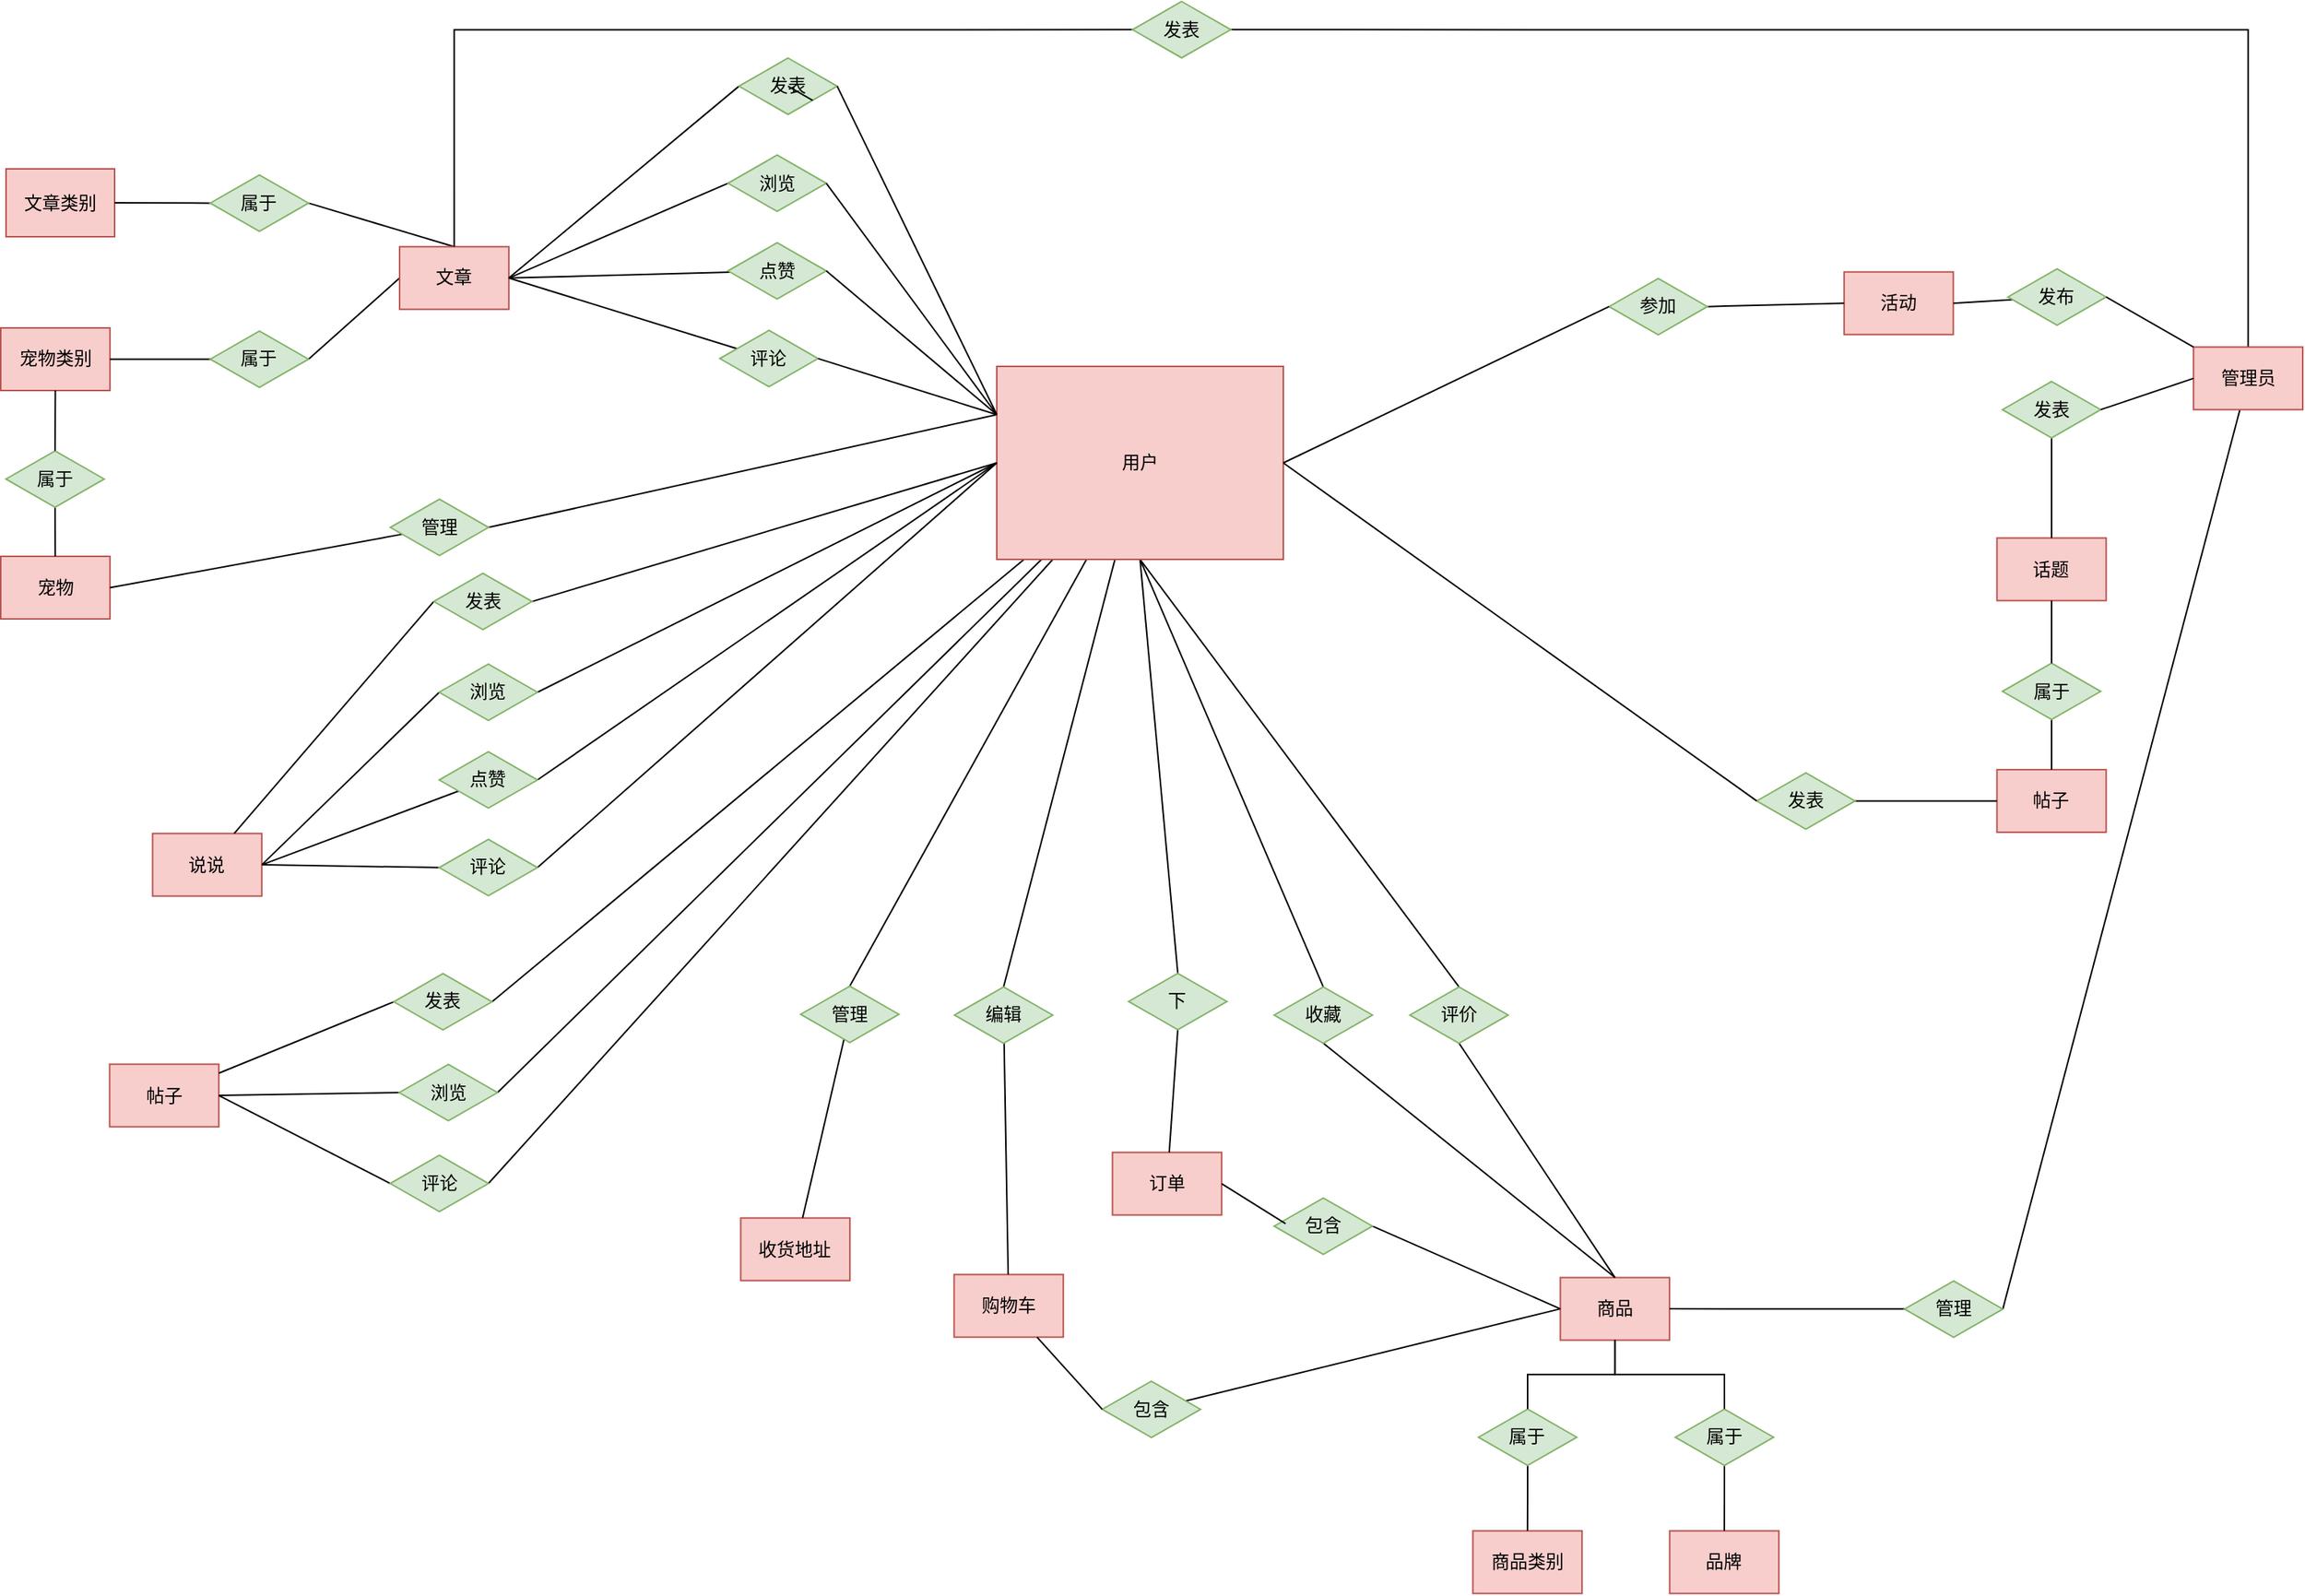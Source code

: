 <mxfile version="10.6.0" type="github"><diagram id="X5eaRei8gpYAr_jthchR" name="Page-1"><mxGraphModel dx="1158" dy="766" grid="1" gridSize="10" guides="1" tooltips="1" connect="1" arrows="1" fold="1" page="1" pageScale="1" pageWidth="3000" pageHeight="1169" math="0" shadow="0"><root><mxCell id="0"/><mxCell id="1" parent="0"/><mxCell id="8Mfv35bNwvgHNGdk49LG-83" style="rounded=0;orthogonalLoop=1;jettySize=auto;html=1;exitX=0.5;exitY=1;exitDx=0;exitDy=0;entryX=0.5;entryY=0;entryDx=0;entryDy=0;endArrow=none;endFill=0;fontSize=12;" parent="1" source="8Mfv35bNwvgHNGdk49LG-1" target="8Mfv35bNwvgHNGdk49LG-82" edge="1"><mxGeometry relative="1" as="geometry"/></mxCell><mxCell id="8Mfv35bNwvgHNGdk49LG-101" style="edgeStyle=none;rounded=0;orthogonalLoop=1;jettySize=auto;html=1;exitX=0.5;exitY=1;exitDx=0;exitDy=0;entryX=0.5;entryY=0;entryDx=0;entryDy=0;endArrow=none;endFill=0;fontSize=12;" parent="1" source="8Mfv35bNwvgHNGdk49LG-1" target="8Mfv35bNwvgHNGdk49LG-100" edge="1"><mxGeometry relative="1" as="geometry"/></mxCell><mxCell id="8Mfv35bNwvgHNGdk49LG-104" style="edgeStyle=none;rounded=0;orthogonalLoop=1;jettySize=auto;html=1;exitX=0.5;exitY=1;exitDx=0;exitDy=0;entryX=0.5;entryY=0;entryDx=0;entryDy=0;endArrow=none;endFill=0;fontSize=12;" parent="1" source="8Mfv35bNwvgHNGdk49LG-1" target="8Mfv35bNwvgHNGdk49LG-103" edge="1"><mxGeometry relative="1" as="geometry"/></mxCell><mxCell id="trBln6r09--BIxI0laH--4" style="edgeStyle=none;rounded=0;orthogonalLoop=1;jettySize=auto;html=1;entryX=0.5;entryY=0;entryDx=0;entryDy=0;endArrow=none;endFill=0;" edge="1" parent="1" source="8Mfv35bNwvgHNGdk49LG-1" target="trBln6r09--BIxI0laH--3"><mxGeometry relative="1" as="geometry"/></mxCell><mxCell id="trBln6r09--BIxI0laH--23" style="edgeStyle=none;rounded=0;orthogonalLoop=1;jettySize=auto;html=1;entryX=1;entryY=0.5;entryDx=0;entryDy=0;endArrow=none;endFill=0;" edge="1" parent="1" source="8Mfv35bNwvgHNGdk49LG-1" target="trBln6r09--BIxI0laH--16"><mxGeometry relative="1" as="geometry"/></mxCell><mxCell id="trBln6r09--BIxI0laH--24" style="edgeStyle=none;rounded=0;orthogonalLoop=1;jettySize=auto;html=1;endArrow=none;endFill=0;entryX=1;entryY=0.5;entryDx=0;entryDy=0;" edge="1" parent="1" source="8Mfv35bNwvgHNGdk49LG-1" target="trBln6r09--BIxI0laH--18"><mxGeometry relative="1" as="geometry"/></mxCell><mxCell id="trBln6r09--BIxI0laH--26" style="edgeStyle=none;rounded=0;orthogonalLoop=1;jettySize=auto;html=1;entryX=1;entryY=0.5;entryDx=0;entryDy=0;endArrow=none;endFill=0;" edge="1" parent="1" source="8Mfv35bNwvgHNGdk49LG-1" target="trBln6r09--BIxI0laH--22"><mxGeometry relative="1" as="geometry"/></mxCell><mxCell id="trBln6r09--BIxI0laH--32" style="edgeStyle=none;rounded=0;orthogonalLoop=1;jettySize=auto;html=1;entryX=0.5;entryY=0;entryDx=0;entryDy=0;endArrow=none;endFill=0;" edge="1" parent="1" source="8Mfv35bNwvgHNGdk49LG-1" target="trBln6r09--BIxI0laH--31"><mxGeometry relative="1" as="geometry"/></mxCell><mxCell id="trBln6r09--BIxI0laH--35" style="edgeStyle=none;rounded=0;orthogonalLoop=1;jettySize=auto;html=1;entryX=1;entryY=0.5;entryDx=0;entryDy=0;endArrow=none;endFill=0;exitX=0;exitY=0.25;exitDx=0;exitDy=0;" edge="1" parent="1" source="8Mfv35bNwvgHNGdk49LG-1" target="trBln6r09--BIxI0laH--34"><mxGeometry relative="1" as="geometry"/></mxCell><mxCell id="8Mfv35bNwvgHNGdk49LG-1" value="用户" style="rounded=0;whiteSpace=wrap;html=1;fillColor=#f8cecc;strokeColor=#b85450;fontSize=12;" parent="1" vertex="1"><mxGeometry x="770" y="492" width="190" height="128" as="geometry"/></mxCell><mxCell id="8Mfv35bNwvgHNGdk49LG-74" style="edgeStyle=orthogonalEdgeStyle;rounded=0;orthogonalLoop=1;jettySize=auto;html=1;exitX=0.5;exitY=0;exitDx=0;exitDy=0;entryX=1;entryY=0.5;entryDx=0;entryDy=0;endArrow=none;endFill=0;fontSize=12;" parent="1" source="8Mfv35bNwvgHNGdk49LG-3" target="8Mfv35bNwvgHNGdk49LG-73" edge="1"><mxGeometry relative="1" as="geometry"/></mxCell><mxCell id="trBln6r09--BIxI0laH--28" style="edgeStyle=none;rounded=0;orthogonalLoop=1;jettySize=auto;html=1;entryX=1;entryY=0.5;entryDx=0;entryDy=0;endArrow=none;endFill=0;" edge="1" parent="1" source="8Mfv35bNwvgHNGdk49LG-3" target="trBln6r09--BIxI0laH--27"><mxGeometry relative="1" as="geometry"/></mxCell><mxCell id="8Mfv35bNwvgHNGdk49LG-3" value="管理员" style="rounded=0;whiteSpace=wrap;html=1;fillColor=#f8cecc;strokeColor=#b85450;fontSize=12;" parent="1" vertex="1"><mxGeometry x="1563.586" y="479.172" width="72.414" height="41.521" as="geometry"/></mxCell><mxCell id="8Mfv35bNwvgHNGdk49LG-78" style="rounded=0;orthogonalLoop=1;jettySize=auto;html=1;exitX=0;exitY=0.5;exitDx=0;exitDy=0;entryX=1;entryY=0.5;entryDx=0;entryDy=0;endArrow=none;endFill=0;fontSize=12;" parent="1" source="8Mfv35bNwvgHNGdk49LG-4" target="8Mfv35bNwvgHNGdk49LG-77" edge="1"><mxGeometry relative="1" as="geometry"/></mxCell><mxCell id="8Mfv35bNwvgHNGdk49LG-98" style="rounded=0;orthogonalLoop=1;jettySize=auto;html=1;exitX=0.5;exitY=0;exitDx=0;exitDy=0;entryX=1;entryY=0.5;entryDx=0;entryDy=0;endArrow=none;endFill=0;fontSize=12;" parent="1" source="8Mfv35bNwvgHNGdk49LG-4" target="8Mfv35bNwvgHNGdk49LG-97" edge="1"><mxGeometry relative="1" as="geometry"/></mxCell><mxCell id="8Mfv35bNwvgHNGdk49LG-4" value="文章" style="rounded=0;whiteSpace=wrap;html=1;fillColor=#f8cecc;strokeColor=#b85450;fontSize=12;" parent="1" vertex="1"><mxGeometry x="374" y="412.639" width="72.414" height="41.521" as="geometry"/></mxCell><mxCell id="8Mfv35bNwvgHNGdk49LG-6" value="话题" style="rounded=0;whiteSpace=wrap;html=1;fillColor=#f8cecc;strokeColor=#b85450;fontSize=12;" parent="1" vertex="1"><mxGeometry x="1433.241" y="605.811" width="72.414" height="41.521" as="geometry"/></mxCell><mxCell id="8Mfv35bNwvgHNGdk49LG-8" value="活动" style="rounded=0;whiteSpace=wrap;html=1;fillColor=#f8cecc;strokeColor=#b85450;fontSize=12;" parent="1" vertex="1"><mxGeometry x="1331.862" y="429.346" width="72.414" height="41.521" as="geometry"/></mxCell><mxCell id="8Mfv35bNwvgHNGdk49LG-16" style="rounded=0;orthogonalLoop=1;jettySize=auto;html=1;exitX=0;exitY=0.5;exitDx=0;exitDy=0;fontSize=12;endArrow=none;endFill=0;entryX=1;entryY=0.5;entryDx=0;entryDy=0;" parent="1" source="8Mfv35bNwvgHNGdk49LG-14" target="8Mfv35bNwvgHNGdk49LG-4" edge="1"><mxGeometry relative="1" as="geometry"><mxPoint x="640.69" y="354.532" as="targetPoint"/></mxGeometry></mxCell><mxCell id="8Mfv35bNwvgHNGdk49LG-14" value="发表" style="rhombus;whiteSpace=wrap;html=1;fontSize=12;fillColor=#d5e8d4;strokeColor=#82b366;" parent="1" vertex="1"><mxGeometry x="599" y="287.5" width="65.172" height="37.369" as="geometry"/></mxCell><mxCell id="8Mfv35bNwvgHNGdk49LG-15" style="rounded=0;orthogonalLoop=1;jettySize=auto;html=1;entryX=1;entryY=0.5;entryDx=0;entryDy=0;fontSize=12;endArrow=none;endFill=0;exitX=0;exitY=0.25;exitDx=0;exitDy=0;" parent="1" source="8Mfv35bNwvgHNGdk49LG-1" target="8Mfv35bNwvgHNGdk49LG-14" edge="1"><mxGeometry relative="1" as="geometry"/></mxCell><mxCell id="8Mfv35bNwvgHNGdk49LG-18" style="rounded=0;orthogonalLoop=1;jettySize=auto;html=1;exitX=0;exitY=0.5;exitDx=0;exitDy=0;entryX=1;entryY=0.5;entryDx=0;entryDy=0;fontSize=12;endArrow=none;endFill=0;" parent="1" source="8Mfv35bNwvgHNGdk49LG-1" target="8Mfv35bNwvgHNGdk49LG-17" edge="1"><mxGeometry relative="1" as="geometry"/></mxCell><mxCell id="8Mfv35bNwvgHNGdk49LG-24" style="rounded=0;orthogonalLoop=1;jettySize=auto;html=1;exitX=0.5;exitY=1;exitDx=0;exitDy=0;fontSize=12;endArrow=none;endFill=0;" parent="1" source="8Mfv35bNwvgHNGdk49LG-21" target="8Mfv35bNwvgHNGdk49LG-6" edge="1"><mxGeometry relative="1" as="geometry"/></mxCell><mxCell id="8Mfv35bNwvgHNGdk49LG-21" value="发表" style="rhombus;whiteSpace=wrap;html=1;fontSize=12;fillColor=#d5e8d4;strokeColor=#82b366;" parent="1" vertex="1"><mxGeometry x="1436.862" y="502.008" width="65.172" height="37.369" as="geometry"/></mxCell><mxCell id="8Mfv35bNwvgHNGdk49LG-23" style="rounded=0;orthogonalLoop=1;jettySize=auto;html=1;entryX=1;entryY=0.5;entryDx=0;entryDy=0;fontSize=12;endArrow=none;endFill=0;exitX=0;exitY=0.5;exitDx=0;exitDy=0;" parent="1" source="8Mfv35bNwvgHNGdk49LG-3" target="8Mfv35bNwvgHNGdk49LG-21" edge="1"><mxGeometry relative="1" as="geometry"/></mxCell><mxCell id="8Mfv35bNwvgHNGdk49LG-25" value="帖子" style="rounded=0;whiteSpace=wrap;html=1;fillColor=#f8cecc;strokeColor=#b85450;fontSize=12;" parent="1" vertex="1"><mxGeometry x="1433.241" y="759.439" width="72.414" height="41.521" as="geometry"/></mxCell><mxCell id="8Mfv35bNwvgHNGdk49LG-29" style="rounded=0;orthogonalLoop=1;jettySize=auto;html=1;exitX=0.5;exitY=1;exitDx=0;exitDy=0;endArrow=none;endFill=0;fontSize=12;" parent="1" source="8Mfv35bNwvgHNGdk49LG-26" target="8Mfv35bNwvgHNGdk49LG-25" edge="1"><mxGeometry relative="1" as="geometry"/></mxCell><mxCell id="8Mfv35bNwvgHNGdk49LG-26" value="属于" style="rhombus;whiteSpace=wrap;html=1;fontSize=12;fillColor=#d5e8d4;strokeColor=#82b366;" parent="1" vertex="1"><mxGeometry x="1436.862" y="688.854" width="65.172" height="37.369" as="geometry"/></mxCell><mxCell id="8Mfv35bNwvgHNGdk49LG-27" style="rounded=0;orthogonalLoop=1;jettySize=auto;html=1;exitX=0.5;exitY=1;exitDx=0;exitDy=0;entryX=0.5;entryY=0;entryDx=0;entryDy=0;endArrow=none;endFill=0;fontSize=12;" parent="1" source="8Mfv35bNwvgHNGdk49LG-6" target="8Mfv35bNwvgHNGdk49LG-26" edge="1"><mxGeometry relative="1" as="geometry"/></mxCell><mxCell id="8Mfv35bNwvgHNGdk49LG-32" style="rounded=0;orthogonalLoop=1;jettySize=auto;html=1;exitX=1;exitY=0.5;exitDx=0;exitDy=0;entryX=0;entryY=0.5;entryDx=0;entryDy=0;endArrow=none;endFill=0;fontSize=12;" parent="1" source="8Mfv35bNwvgHNGdk49LG-30" target="8Mfv35bNwvgHNGdk49LG-25" edge="1"><mxGeometry relative="1" as="geometry"/></mxCell><mxCell id="8Mfv35bNwvgHNGdk49LG-30" value="发表" style="rhombus;whiteSpace=wrap;html=1;fontSize=12;fillColor=#d5e8d4;strokeColor=#82b366;" parent="1" vertex="1"><mxGeometry x="1273.931" y="761.515" width="65.172" height="37.369" as="geometry"/></mxCell><mxCell id="8Mfv35bNwvgHNGdk49LG-31" style="rounded=0;orthogonalLoop=1;jettySize=auto;html=1;exitX=1;exitY=0.5;exitDx=0;exitDy=0;entryX=0;entryY=0.5;entryDx=0;entryDy=0;endArrow=none;endFill=0;fontSize=12;" parent="1" source="8Mfv35bNwvgHNGdk49LG-1" target="8Mfv35bNwvgHNGdk49LG-30" edge="1"><mxGeometry relative="1" as="geometry"><mxPoint x="1166" y="554" as="sourcePoint"/></mxGeometry></mxCell><mxCell id="8Mfv35bNwvgHNGdk49LG-36" style="edgeStyle=none;rounded=0;orthogonalLoop=1;jettySize=auto;html=1;entryX=1;entryY=0.5;entryDx=0;entryDy=0;endArrow=none;endFill=0;fontSize=12;" parent="1" source="8Mfv35bNwvgHNGdk49LG-33" target="8Mfv35bNwvgHNGdk49LG-8" edge="1"><mxGeometry relative="1" as="geometry"/></mxCell><mxCell id="8Mfv35bNwvgHNGdk49LG-33" value="发布" style="rhombus;whiteSpace=wrap;html=1;fontSize=12;fillColor=#d5e8d4;strokeColor=#82b366;" parent="1" vertex="1"><mxGeometry x="1440.483" y="427.27" width="65.172" height="37.369" as="geometry"/></mxCell><mxCell id="8Mfv35bNwvgHNGdk49LG-35" style="edgeStyle=none;rounded=0;orthogonalLoop=1;jettySize=auto;html=1;entryX=1;entryY=0.5;entryDx=0;entryDy=0;endArrow=none;endFill=0;fontSize=12;" parent="1" source="8Mfv35bNwvgHNGdk49LG-3" target="8Mfv35bNwvgHNGdk49LG-33" edge="1"><mxGeometry relative="1" as="geometry"/></mxCell><mxCell id="8Mfv35bNwvgHNGdk49LG-40" style="edgeStyle=none;rounded=0;orthogonalLoop=1;jettySize=auto;html=1;exitX=1;exitY=0.5;exitDx=0;exitDy=0;entryX=0;entryY=0.5;entryDx=0;entryDy=0;endArrow=none;endFill=0;fontSize=12;" parent="1" source="8Mfv35bNwvgHNGdk49LG-38" target="8Mfv35bNwvgHNGdk49LG-8" edge="1"><mxGeometry relative="1" as="geometry"/></mxCell><mxCell id="8Mfv35bNwvgHNGdk49LG-38" value="参加" style="rhombus;whiteSpace=wrap;html=1;fontSize=12;fillColor=#d5e8d4;strokeColor=#82b366;" parent="1" vertex="1"><mxGeometry x="1176.034" y="433.639" width="65.172" height="37.369" as="geometry"/></mxCell><mxCell id="8Mfv35bNwvgHNGdk49LG-39" style="edgeStyle=none;rounded=0;orthogonalLoop=1;jettySize=auto;html=1;exitX=1;exitY=0.5;exitDx=0;exitDy=0;entryX=0;entryY=0.5;entryDx=0;entryDy=0;endArrow=none;endFill=0;fontSize=12;" parent="1" source="8Mfv35bNwvgHNGdk49LG-1" target="8Mfv35bNwvgHNGdk49LG-38" edge="1"><mxGeometry relative="1" as="geometry"><mxPoint x="1166" y="554" as="sourcePoint"/></mxGeometry></mxCell><mxCell id="8Mfv35bNwvgHNGdk49LG-44" style="edgeStyle=none;rounded=0;orthogonalLoop=1;jettySize=auto;html=1;exitX=0;exitY=0.5;exitDx=0;exitDy=0;entryX=1;entryY=0.5;entryDx=0;entryDy=0;endArrow=none;endFill=0;fontSize=12;" parent="1" source="8Mfv35bNwvgHNGdk49LG-1" target="8Mfv35bNwvgHNGdk49LG-41" edge="1"><mxGeometry relative="1" as="geometry"/></mxCell><mxCell id="8Mfv35bNwvgHNGdk49LG-46" style="edgeStyle=none;rounded=0;orthogonalLoop=1;jettySize=auto;html=1;exitX=0;exitY=0.5;exitDx=0;exitDy=0;entryX=1;entryY=0.5;entryDx=0;entryDy=0;endArrow=none;endFill=0;fontSize=12;" parent="1" source="8Mfv35bNwvgHNGdk49LG-1" target="8Mfv35bNwvgHNGdk49LG-42" edge="1"><mxGeometry relative="1" as="geometry"/></mxCell><mxCell id="8Mfv35bNwvgHNGdk49LG-50" style="edgeStyle=none;rounded=0;orthogonalLoop=1;jettySize=auto;html=1;exitX=1;exitY=0.5;exitDx=0;exitDy=0;entryX=0;entryY=0.5;entryDx=0;entryDy=0;endArrow=none;endFill=0;fontSize=12;" parent="1" source="8Mfv35bNwvgHNGdk49LG-43" target="8Mfv35bNwvgHNGdk49LG-1" edge="1"><mxGeometry relative="1" as="geometry"/></mxCell><mxCell id="8Mfv35bNwvgHNGdk49LG-51" style="edgeStyle=none;rounded=0;orthogonalLoop=1;jettySize=auto;html=1;exitX=1;exitY=1;exitDx=0;exitDy=0;endArrow=none;endFill=0;fontSize=12;" parent="1" source="8Mfv35bNwvgHNGdk49LG-14" target="8Mfv35bNwvgHNGdk49LG-14" edge="1"><mxGeometry relative="1" as="geometry"/></mxCell><mxCell id="8Mfv35bNwvgHNGdk49LG-58" style="edgeStyle=none;rounded=0;orthogonalLoop=1;jettySize=auto;html=1;exitX=0;exitY=0.5;exitDx=0;exitDy=0;endArrow=none;endFill=0;fontSize=12;entryX=1;entryY=0.5;entryDx=0;entryDy=0;" parent="1" source="8Mfv35bNwvgHNGdk49LG-52" target="8Mfv35bNwvgHNGdk49LG-4" edge="1"><mxGeometry relative="1" as="geometry"><mxPoint x="452.414" y="371.141" as="targetPoint"/></mxGeometry></mxCell><mxCell id="8Mfv35bNwvgHNGdk49LG-52" value="浏览" style="rhombus;whiteSpace=wrap;html=1;fontSize=12;fillColor=#d5e8d4;strokeColor=#82b366;" parent="1" vertex="1"><mxGeometry x="591.759" y="351.858" width="65.172" height="37.369" as="geometry"/></mxCell><mxCell id="8Mfv35bNwvgHNGdk49LG-55" style="edgeStyle=none;rounded=0;orthogonalLoop=1;jettySize=auto;html=1;exitX=0;exitY=0.25;exitDx=0;exitDy=0;entryX=1;entryY=0.5;entryDx=0;entryDy=0;endArrow=none;endFill=0;fontSize=12;" parent="1" source="8Mfv35bNwvgHNGdk49LG-1" target="8Mfv35bNwvgHNGdk49LG-52" edge="1"><mxGeometry relative="1" as="geometry"/></mxCell><mxCell id="8Mfv35bNwvgHNGdk49LG-59" style="edgeStyle=none;rounded=0;orthogonalLoop=1;jettySize=auto;html=1;entryX=1;entryY=0.5;entryDx=0;entryDy=0;endArrow=none;endFill=0;fontSize=12;" parent="1" source="8Mfv35bNwvgHNGdk49LG-53" target="8Mfv35bNwvgHNGdk49LG-4" edge="1"><mxGeometry relative="1" as="geometry"/></mxCell><mxCell id="8Mfv35bNwvgHNGdk49LG-53" value="点赞" style="rhombus;whiteSpace=wrap;html=1;fontSize=12;fillColor=#d5e8d4;strokeColor=#82b366;" parent="1" vertex="1"><mxGeometry x="591.759" y="409.987" width="65.172" height="37.369" as="geometry"/></mxCell><mxCell id="8Mfv35bNwvgHNGdk49LG-56" style="edgeStyle=none;rounded=0;orthogonalLoop=1;jettySize=auto;html=1;exitX=0;exitY=0.25;exitDx=0;exitDy=0;entryX=1;entryY=0.5;entryDx=0;entryDy=0;endArrow=none;endFill=0;fontSize=12;" parent="1" source="8Mfv35bNwvgHNGdk49LG-1" target="8Mfv35bNwvgHNGdk49LG-53" edge="1"><mxGeometry relative="1" as="geometry"/></mxCell><mxCell id="8Mfv35bNwvgHNGdk49LG-60" style="edgeStyle=none;rounded=0;orthogonalLoop=1;jettySize=auto;html=1;entryX=1;entryY=0.5;entryDx=0;entryDy=0;endArrow=none;endFill=0;fontSize=12;" parent="1" source="8Mfv35bNwvgHNGdk49LG-54" target="8Mfv35bNwvgHNGdk49LG-4" edge="1"><mxGeometry relative="1" as="geometry"/></mxCell><mxCell id="8Mfv35bNwvgHNGdk49LG-54" value="评论" style="rhombus;whiteSpace=wrap;html=1;fontSize=12;fillColor=#d5e8d4;strokeColor=#82b366;" parent="1" vertex="1"><mxGeometry x="586.328" y="468.117" width="65.172" height="37.369" as="geometry"/></mxCell><mxCell id="8Mfv35bNwvgHNGdk49LG-57" style="edgeStyle=none;rounded=0;orthogonalLoop=1;jettySize=auto;html=1;exitX=0;exitY=0.25;exitDx=0;exitDy=0;entryX=1;entryY=0.5;entryDx=0;entryDy=0;endArrow=none;endFill=0;fontSize=12;" parent="1" source="8Mfv35bNwvgHNGdk49LG-1" target="8Mfv35bNwvgHNGdk49LG-54" edge="1"><mxGeometry relative="1" as="geometry"/></mxCell><mxCell id="8Mfv35bNwvgHNGdk49LG-66" value="" style="group" parent="1" vertex="1" connectable="0"><mxGeometry x="109.5" y="466.479" width="72.414" height="193.021" as="geometry"/></mxCell><mxCell id="8Mfv35bNwvgHNGdk49LG-5" value="宠物类别" style="rounded=0;whiteSpace=wrap;html=1;fillColor=#f8cecc;strokeColor=#b85450;fontSize=12;" parent="8Mfv35bNwvgHNGdk49LG-66" vertex="1"><mxGeometry width="72.414" height="41.521" as="geometry"/></mxCell><mxCell id="8Mfv35bNwvgHNGdk49LG-62" value="宠物" style="rounded=0;whiteSpace=wrap;html=1;fillColor=#f8cecc;strokeColor=#b85450;fontSize=12;" parent="8Mfv35bNwvgHNGdk49LG-66" vertex="1"><mxGeometry y="151.5" width="72.414" height="41.521" as="geometry"/></mxCell><mxCell id="8Mfv35bNwvgHNGdk49LG-65" style="edgeStyle=none;rounded=0;orthogonalLoop=1;jettySize=auto;html=1;exitX=0.5;exitY=1;exitDx=0;exitDy=0;endArrow=none;endFill=0;fontSize=12;" parent="8Mfv35bNwvgHNGdk49LG-66" source="8Mfv35bNwvgHNGdk49LG-63" target="8Mfv35bNwvgHNGdk49LG-62" edge="1"><mxGeometry relative="1" as="geometry"/></mxCell><mxCell id="8Mfv35bNwvgHNGdk49LG-63" value="属于" style="rhombus;whiteSpace=wrap;html=1;fontSize=12;fillColor=#d5e8d4;strokeColor=#82b366;" parent="8Mfv35bNwvgHNGdk49LG-66" vertex="1"><mxGeometry x="3.431" y="81.537" width="65.172" height="37.369" as="geometry"/></mxCell><mxCell id="8Mfv35bNwvgHNGdk49LG-64" style="edgeStyle=none;rounded=0;orthogonalLoop=1;jettySize=auto;html=1;exitX=0.5;exitY=1;exitDx=0;exitDy=0;entryX=0.5;entryY=0;entryDx=0;entryDy=0;endArrow=none;endFill=0;fontSize=12;" parent="8Mfv35bNwvgHNGdk49LG-66" source="8Mfv35bNwvgHNGdk49LG-5" target="8Mfv35bNwvgHNGdk49LG-63" edge="1"><mxGeometry relative="1" as="geometry"/></mxCell><mxCell id="8Mfv35bNwvgHNGdk49LG-75" style="edgeStyle=orthogonalEdgeStyle;rounded=0;orthogonalLoop=1;jettySize=auto;html=1;exitX=0;exitY=0.5;exitDx=0;exitDy=0;entryX=0.5;entryY=0;entryDx=0;entryDy=0;endArrow=none;endFill=0;fontSize=12;" parent="1" source="8Mfv35bNwvgHNGdk49LG-73" target="8Mfv35bNwvgHNGdk49LG-4" edge="1"><mxGeometry relative="1" as="geometry"/></mxCell><mxCell id="8Mfv35bNwvgHNGdk49LG-73" value="发表" style="rhombus;whiteSpace=wrap;html=1;fontSize=12;fillColor=#d5e8d4;strokeColor=#82b366;" parent="1" vertex="1"><mxGeometry x="860" y="250" width="65.172" height="37.369" as="geometry"/></mxCell><mxCell id="8Mfv35bNwvgHNGdk49LG-79" style="edgeStyle=orthogonalEdgeStyle;rounded=0;orthogonalLoop=1;jettySize=auto;html=1;entryX=1;entryY=0.5;entryDx=0;entryDy=0;endArrow=none;endFill=0;fontSize=12;" parent="1" source="8Mfv35bNwvgHNGdk49LG-77" target="8Mfv35bNwvgHNGdk49LG-5" edge="1"><mxGeometry relative="1" as="geometry"/></mxCell><mxCell id="8Mfv35bNwvgHNGdk49LG-77" value="属于" style="rhombus;whiteSpace=wrap;html=1;fontSize=12;fillColor=#d5e8d4;strokeColor=#82b366;" parent="1" vertex="1"><mxGeometry x="248.431" y="468.515" width="65.172" height="37.369" as="geometry"/></mxCell><mxCell id="8Mfv35bNwvgHNGdk49LG-96" value="文章类别" style="rounded=0;whiteSpace=wrap;html=1;fillColor=#f8cecc;strokeColor=#b85450;fontSize=12;" parent="1" vertex="1"><mxGeometry x="113" y="361" width="72" height="45" as="geometry"/></mxCell><mxCell id="8Mfv35bNwvgHNGdk49LG-99" style="edgeStyle=none;rounded=0;orthogonalLoop=1;jettySize=auto;html=1;exitX=0;exitY=0.5;exitDx=0;exitDy=0;entryX=1;entryY=0.5;entryDx=0;entryDy=0;endArrow=none;endFill=0;fontSize=12;" parent="1" source="8Mfv35bNwvgHNGdk49LG-97" target="8Mfv35bNwvgHNGdk49LG-96" edge="1"><mxGeometry relative="1" as="geometry"/></mxCell><mxCell id="8Mfv35bNwvgHNGdk49LG-97" value="属于" style="rhombus;whiteSpace=wrap;html=1;fontSize=12;fillColor=#d5e8d4;strokeColor=#82b366;" parent="1" vertex="1"><mxGeometry x="248.431" y="365.015" width="65.172" height="37.369" as="geometry"/></mxCell><mxCell id="trBln6r09--BIxI0laH--14" value="帖子" style="rounded=0;whiteSpace=wrap;html=1;fillColor=#f8cecc;strokeColor=#b85450;fontSize=12;" vertex="1" parent="1"><mxGeometry x="181.707" y="954.789" width="72.414" height="41.521" as="geometry"/></mxCell><mxCell id="trBln6r09--BIxI0laH--15" style="rounded=0;orthogonalLoop=1;jettySize=auto;html=1;exitX=0;exitY=0.5;exitDx=0;exitDy=0;fontSize=12;endArrow=none;endFill=0;" edge="1" parent="1" source="trBln6r09--BIxI0laH--16" target="trBln6r09--BIxI0laH--14"><mxGeometry relative="1" as="geometry"/></mxCell><mxCell id="trBln6r09--BIxI0laH--16" value="发表" style="rhombus;whiteSpace=wrap;html=1;fontSize=12;fillColor=#d5e8d4;strokeColor=#82b366;" vertex="1" parent="1"><mxGeometry x="370.138" y="894.735" width="65.172" height="37.369" as="geometry"/></mxCell><mxCell id="trBln6r09--BIxI0laH--17" style="edgeStyle=none;rounded=0;orthogonalLoop=1;jettySize=auto;html=1;exitX=0;exitY=0.5;exitDx=0;exitDy=0;entryX=1;entryY=0.5;entryDx=0;entryDy=0;endArrow=none;endFill=0;fontSize=12;" edge="1" parent="1" source="trBln6r09--BIxI0laH--18" target="trBln6r09--BIxI0laH--14"><mxGeometry relative="1" as="geometry"/></mxCell><mxCell id="trBln6r09--BIxI0laH--18" value="浏览" style="rhombus;whiteSpace=wrap;html=1;fontSize=12;fillColor=#d5e8d4;strokeColor=#82b366;" vertex="1" parent="1"><mxGeometry x="373.759" y="954.941" width="65.172" height="37.369" as="geometry"/></mxCell><mxCell id="trBln6r09--BIxI0laH--21" style="edgeStyle=none;rounded=0;orthogonalLoop=1;jettySize=auto;html=1;entryX=1;entryY=0.5;entryDx=0;entryDy=0;endArrow=none;endFill=0;fontSize=12;exitX=0;exitY=0.5;exitDx=0;exitDy=0;" edge="1" parent="1" source="trBln6r09--BIxI0laH--22" target="trBln6r09--BIxI0laH--14"><mxGeometry relative="1" as="geometry"/></mxCell><mxCell id="trBln6r09--BIxI0laH--22" value="评论" style="rhombus;whiteSpace=wrap;html=1;fontSize=12;fillColor=#d5e8d4;strokeColor=#82b366;" vertex="1" parent="1"><mxGeometry x="367.759" y="1015.2" width="65.172" height="37.369" as="geometry"/></mxCell><mxCell id="8Mfv35bNwvgHNGdk49LG-7" value="说说" style="rounded=0;whiteSpace=wrap;html=1;fillColor=#f8cecc;strokeColor=#b85450;fontSize=12;" parent="1" vertex="1"><mxGeometry x="210.207" y="801.789" width="72.414" height="41.521" as="geometry"/></mxCell><mxCell id="8Mfv35bNwvgHNGdk49LG-19" style="rounded=0;orthogonalLoop=1;jettySize=auto;html=1;exitX=0;exitY=0.5;exitDx=0;exitDy=0;fontSize=12;endArrow=none;endFill=0;" parent="1" source="8Mfv35bNwvgHNGdk49LG-17" target="8Mfv35bNwvgHNGdk49LG-7" edge="1"><mxGeometry relative="1" as="geometry"/></mxCell><mxCell id="8Mfv35bNwvgHNGdk49LG-17" value="发表" style="rhombus;whiteSpace=wrap;html=1;fontSize=12;fillColor=#d5e8d4;strokeColor=#82b366;" parent="1" vertex="1"><mxGeometry x="396.638" y="629.235" width="65.172" height="37.369" as="geometry"/></mxCell><mxCell id="8Mfv35bNwvgHNGdk49LG-45" style="edgeStyle=none;rounded=0;orthogonalLoop=1;jettySize=auto;html=1;exitX=0;exitY=0.5;exitDx=0;exitDy=0;entryX=1;entryY=0.5;entryDx=0;entryDy=0;endArrow=none;endFill=0;fontSize=12;" parent="1" source="8Mfv35bNwvgHNGdk49LG-41" target="8Mfv35bNwvgHNGdk49LG-7" edge="1"><mxGeometry relative="1" as="geometry"/></mxCell><mxCell id="8Mfv35bNwvgHNGdk49LG-41" value="浏览" style="rhombus;whiteSpace=wrap;html=1;fontSize=12;fillColor=#d5e8d4;strokeColor=#82b366;" parent="1" vertex="1"><mxGeometry x="400.259" y="689.441" width="65.172" height="37.369" as="geometry"/></mxCell><mxCell id="8Mfv35bNwvgHNGdk49LG-48" style="edgeStyle=none;rounded=0;orthogonalLoop=1;jettySize=auto;html=1;entryX=1;entryY=0.5;entryDx=0;entryDy=0;endArrow=none;endFill=0;fontSize=12;" parent="1" source="8Mfv35bNwvgHNGdk49LG-42" target="8Mfv35bNwvgHNGdk49LG-7" edge="1"><mxGeometry relative="1" as="geometry"/></mxCell><mxCell id="8Mfv35bNwvgHNGdk49LG-42" value="点赞" style="rhombus;whiteSpace=wrap;html=1;fontSize=12;fillColor=#d5e8d4;strokeColor=#82b366;" parent="1" vertex="1"><mxGeometry x="400.259" y="747.57" width="65.172" height="37.369" as="geometry"/></mxCell><mxCell id="8Mfv35bNwvgHNGdk49LG-49" style="edgeStyle=none;rounded=0;orthogonalLoop=1;jettySize=auto;html=1;entryX=1;entryY=0.5;entryDx=0;entryDy=0;endArrow=none;endFill=0;fontSize=12;exitX=0;exitY=0.5;exitDx=0;exitDy=0;" parent="1" source="8Mfv35bNwvgHNGdk49LG-43" target="8Mfv35bNwvgHNGdk49LG-7" edge="1"><mxGeometry relative="1" as="geometry"><mxPoint x="400" y="820" as="sourcePoint"/></mxGeometry></mxCell><mxCell id="8Mfv35bNwvgHNGdk49LG-43" value="评论" style="rhombus;whiteSpace=wrap;html=1;fontSize=12;fillColor=#d5e8d4;strokeColor=#82b366;" parent="1" vertex="1"><mxGeometry x="400.259" y="805.7" width="65.172" height="37.369" as="geometry"/></mxCell><mxCell id="8Mfv35bNwvgHNGdk49LG-80" value="订单" style="rounded=0;whiteSpace=wrap;html=1;fillColor=#f8cecc;strokeColor=#b85450;fontSize=12;" parent="1" vertex="1"><mxGeometry x="846.707" y="1013.289" width="72.414" height="41.521" as="geometry"/></mxCell><mxCell id="8Mfv35bNwvgHNGdk49LG-81" value="商品" style="rounded=0;whiteSpace=wrap;html=1;fillColor=#f8cecc;strokeColor=#b85450;fontSize=12;" parent="1" vertex="1"><mxGeometry x="1143.707" y="1096.289" width="72.414" height="41.521" as="geometry"/></mxCell><mxCell id="8Mfv35bNwvgHNGdk49LG-84" style="rounded=0;orthogonalLoop=1;jettySize=auto;html=1;exitX=0.5;exitY=1;exitDx=0;exitDy=0;endArrow=none;endFill=0;fontSize=12;" parent="1" source="8Mfv35bNwvgHNGdk49LG-82" target="8Mfv35bNwvgHNGdk49LG-80" edge="1"><mxGeometry relative="1" as="geometry"/></mxCell><mxCell id="8Mfv35bNwvgHNGdk49LG-82" value="下" style="rhombus;whiteSpace=wrap;html=1;fontSize=12;fillColor=#d5e8d4;strokeColor=#82b366;" parent="1" vertex="1"><mxGeometry x="857.431" y="894.515" width="65.172" height="37.369" as="geometry"/></mxCell><mxCell id="8Mfv35bNwvgHNGdk49LG-85" value="商品类别" style="rounded=0;whiteSpace=wrap;html=1;fillColor=#f8cecc;strokeColor=#b85450;fontSize=12;" parent="1" vertex="1"><mxGeometry x="1085.707" y="1264.289" width="72.414" height="41.521" as="geometry"/></mxCell><mxCell id="8Mfv35bNwvgHNGdk49LG-86" value="品牌" style="rounded=0;whiteSpace=wrap;html=1;fillColor=#f8cecc;strokeColor=#b85450;fontSize=12;" parent="1" vertex="1"><mxGeometry x="1216.207" y="1264.289" width="72.414" height="41.521" as="geometry"/></mxCell><mxCell id="8Mfv35bNwvgHNGdk49LG-90" style="edgeStyle=orthogonalEdgeStyle;rounded=0;orthogonalLoop=1;jettySize=auto;html=1;exitX=0.5;exitY=1;exitDx=0;exitDy=0;entryX=0.5;entryY=0;entryDx=0;entryDy=0;endArrow=none;endFill=0;fontSize=12;" parent="1" source="8Mfv35bNwvgHNGdk49LG-87" target="8Mfv35bNwvgHNGdk49LG-85" edge="1"><mxGeometry relative="1" as="geometry"/></mxCell><mxCell id="8Mfv35bNwvgHNGdk49LG-87" value="属于" style="rhombus;whiteSpace=wrap;html=1;fontSize=12;fillColor=#d5e8d4;strokeColor=#82b366;" parent="1" vertex="1"><mxGeometry x="1089.431" y="1183.515" width="65.172" height="37.369" as="geometry"/></mxCell><mxCell id="8Mfv35bNwvgHNGdk49LG-89" style="edgeStyle=orthogonalEdgeStyle;rounded=0;orthogonalLoop=1;jettySize=auto;html=1;exitX=0.5;exitY=1;exitDx=0;exitDy=0;entryX=0.5;entryY=0;entryDx=0;entryDy=0;endArrow=none;endFill=0;fontSize=12;" parent="1" source="8Mfv35bNwvgHNGdk49LG-81" target="8Mfv35bNwvgHNGdk49LG-87" edge="1"><mxGeometry relative="1" as="geometry"/></mxCell><mxCell id="8Mfv35bNwvgHNGdk49LG-92" style="edgeStyle=orthogonalEdgeStyle;rounded=0;orthogonalLoop=1;jettySize=auto;html=1;exitX=0.5;exitY=1;exitDx=0;exitDy=0;entryX=0.5;entryY=0;entryDx=0;entryDy=0;endArrow=none;endFill=0;fontSize=12;" parent="1" source="8Mfv35bNwvgHNGdk49LG-88" target="8Mfv35bNwvgHNGdk49LG-86" edge="1"><mxGeometry relative="1" as="geometry"/></mxCell><mxCell id="8Mfv35bNwvgHNGdk49LG-88" value="属于" style="rhombus;whiteSpace=wrap;html=1;fontSize=12;fillColor=#d5e8d4;strokeColor=#82b366;" parent="1" vertex="1"><mxGeometry x="1219.931" y="1183.515" width="65.172" height="37.369" as="geometry"/></mxCell><mxCell id="8Mfv35bNwvgHNGdk49LG-91" style="edgeStyle=orthogonalEdgeStyle;rounded=0;orthogonalLoop=1;jettySize=auto;html=1;exitX=0.5;exitY=1;exitDx=0;exitDy=0;entryX=0.5;entryY=0;entryDx=0;entryDy=0;endArrow=none;endFill=0;fontSize=12;" parent="1" source="8Mfv35bNwvgHNGdk49LG-81" target="8Mfv35bNwvgHNGdk49LG-88" edge="1"><mxGeometry relative="1" as="geometry"/></mxCell><mxCell id="8Mfv35bNwvgHNGdk49LG-95" style="rounded=0;orthogonalLoop=1;jettySize=auto;html=1;exitX=1;exitY=0.5;exitDx=0;exitDy=0;entryX=0;entryY=0.5;entryDx=0;entryDy=0;endArrow=none;endFill=0;fontSize=12;" parent="1" source="8Mfv35bNwvgHNGdk49LG-93" target="8Mfv35bNwvgHNGdk49LG-81" edge="1"><mxGeometry relative="1" as="geometry"/></mxCell><mxCell id="8Mfv35bNwvgHNGdk49LG-93" value="包含" style="rhombus;whiteSpace=wrap;html=1;fontSize=12;fillColor=#d5e8d4;strokeColor=#82b366;" parent="1" vertex="1"><mxGeometry x="953.931" y="1043.515" width="65.172" height="37.369" as="geometry"/></mxCell><mxCell id="8Mfv35bNwvgHNGdk49LG-94" style="rounded=0;orthogonalLoop=1;jettySize=auto;html=1;exitX=1;exitY=0.5;exitDx=0;exitDy=0;entryX=0.116;entryY=0.455;entryDx=0;entryDy=0;entryPerimeter=0;endArrow=none;endFill=0;fontSize=12;" parent="1" source="8Mfv35bNwvgHNGdk49LG-80" target="8Mfv35bNwvgHNGdk49LG-93" edge="1"><mxGeometry relative="1" as="geometry"/></mxCell><mxCell id="8Mfv35bNwvgHNGdk49LG-102" style="edgeStyle=none;rounded=0;orthogonalLoop=1;jettySize=auto;html=1;exitX=0.5;exitY=1;exitDx=0;exitDy=0;entryX=0.5;entryY=0;entryDx=0;entryDy=0;endArrow=none;endFill=0;fontSize=12;" parent="1" source="8Mfv35bNwvgHNGdk49LG-100" target="8Mfv35bNwvgHNGdk49LG-81" edge="1"><mxGeometry relative="1" as="geometry"/></mxCell><mxCell id="8Mfv35bNwvgHNGdk49LG-100" value="评价" style="rhombus;whiteSpace=wrap;html=1;fontSize=12;fillColor=#d5e8d4;strokeColor=#82b366;" parent="1" vertex="1"><mxGeometry x="1043.931" y="903.515" width="65.172" height="37.369" as="geometry"/></mxCell><mxCell id="8Mfv35bNwvgHNGdk49LG-105" style="edgeStyle=none;rounded=0;orthogonalLoop=1;jettySize=auto;html=1;exitX=0.5;exitY=1;exitDx=0;exitDy=0;entryX=0.5;entryY=0;entryDx=0;entryDy=0;endArrow=none;endFill=0;fontSize=12;" parent="1" source="8Mfv35bNwvgHNGdk49LG-103" target="8Mfv35bNwvgHNGdk49LG-81" edge="1"><mxGeometry relative="1" as="geometry"/></mxCell><mxCell id="8Mfv35bNwvgHNGdk49LG-103" value="收藏" style="rhombus;whiteSpace=wrap;html=1;fontSize=12;fillColor=#d5e8d4;strokeColor=#82b366;" parent="1" vertex="1"><mxGeometry x="953.931" y="903.515" width="65.172" height="37.369" as="geometry"/></mxCell><mxCell id="trBln6r09--BIxI0laH--1" value="购物车" style="rounded=0;whiteSpace=wrap;html=1;fillColor=#f8cecc;strokeColor=#b85450;fontSize=12;" vertex="1" parent="1"><mxGeometry x="741.707" y="1094.289" width="72.414" height="41.521" as="geometry"/></mxCell><mxCell id="trBln6r09--BIxI0laH--5" style="edgeStyle=none;rounded=0;orthogonalLoop=1;jettySize=auto;html=1;endArrow=none;endFill=0;" edge="1" parent="1" source="trBln6r09--BIxI0laH--3" target="trBln6r09--BIxI0laH--1"><mxGeometry relative="1" as="geometry"/></mxCell><mxCell id="trBln6r09--BIxI0laH--3" value="编辑" style="rhombus;whiteSpace=wrap;html=1;fontSize=12;fillColor=#d5e8d4;strokeColor=#82b366;" vertex="1" parent="1"><mxGeometry x="741.931" y="903.515" width="65.172" height="37.369" as="geometry"/></mxCell><mxCell id="trBln6r09--BIxI0laH--8" style="edgeStyle=none;rounded=0;orthogonalLoop=1;jettySize=auto;html=1;entryX=0;entryY=0.5;entryDx=0;entryDy=0;endArrow=none;endFill=0;" edge="1" parent="1" source="trBln6r09--BIxI0laH--6" target="8Mfv35bNwvgHNGdk49LG-81"><mxGeometry relative="1" as="geometry"/></mxCell><mxCell id="trBln6r09--BIxI0laH--6" value="包含" style="rhombus;whiteSpace=wrap;html=1;fontSize=12;fillColor=#d5e8d4;strokeColor=#82b366;" vertex="1" parent="1"><mxGeometry x="839.931" y="1165.015" width="65.172" height="37.369" as="geometry"/></mxCell><mxCell id="trBln6r09--BIxI0laH--7" style="edgeStyle=none;rounded=0;orthogonalLoop=1;jettySize=auto;html=1;entryX=0;entryY=0.5;entryDx=0;entryDy=0;endArrow=none;endFill=0;" edge="1" parent="1" source="trBln6r09--BIxI0laH--1" target="trBln6r09--BIxI0laH--6"><mxGeometry relative="1" as="geometry"/></mxCell><mxCell id="trBln6r09--BIxI0laH--29" style="edgeStyle=none;rounded=0;orthogonalLoop=1;jettySize=auto;html=1;entryX=1;entryY=0.5;entryDx=0;entryDy=0;endArrow=none;endFill=0;" edge="1" parent="1" source="trBln6r09--BIxI0laH--27" target="8Mfv35bNwvgHNGdk49LG-81"><mxGeometry relative="1" as="geometry"/></mxCell><mxCell id="trBln6r09--BIxI0laH--27" value="管理" style="rhombus;whiteSpace=wrap;html=1;fontSize=12;fillColor=#d5e8d4;strokeColor=#82b366;" vertex="1" parent="1"><mxGeometry x="1371.931" y="1098.515" width="65.172" height="37.369" as="geometry"/></mxCell><mxCell id="trBln6r09--BIxI0laH--30" value="收货地址" style="rounded=0;whiteSpace=wrap;html=1;fillColor=#f8cecc;strokeColor=#b85450;fontSize=12;" vertex="1" parent="1"><mxGeometry x="600.207" y="1056.789" width="72.414" height="41.521" as="geometry"/></mxCell><mxCell id="trBln6r09--BIxI0laH--33" style="edgeStyle=none;rounded=0;orthogonalLoop=1;jettySize=auto;html=1;endArrow=none;endFill=0;" edge="1" parent="1" source="trBln6r09--BIxI0laH--31" target="trBln6r09--BIxI0laH--30"><mxGeometry relative="1" as="geometry"/></mxCell><mxCell id="trBln6r09--BIxI0laH--31" value="管理" style="rhombus;whiteSpace=wrap;html=1;fontSize=12;fillColor=#d5e8d4;strokeColor=#82b366;" vertex="1" parent="1"><mxGeometry x="639.931" y="903.015" width="65.172" height="37.369" as="geometry"/></mxCell><mxCell id="trBln6r09--BIxI0laH--36" style="edgeStyle=none;rounded=0;orthogonalLoop=1;jettySize=auto;html=1;entryX=1;entryY=0.5;entryDx=0;entryDy=0;endArrow=none;endFill=0;" edge="1" parent="1" source="trBln6r09--BIxI0laH--34" target="8Mfv35bNwvgHNGdk49LG-62"><mxGeometry relative="1" as="geometry"/></mxCell><mxCell id="trBln6r09--BIxI0laH--34" value="管理" style="rhombus;whiteSpace=wrap;html=1;fontSize=12;fillColor=#d5e8d4;strokeColor=#82b366;" vertex="1" parent="1"><mxGeometry x="367.828" y="580.117" width="65.172" height="37.369" as="geometry"/></mxCell></root></mxGraphModel></diagram></mxfile>